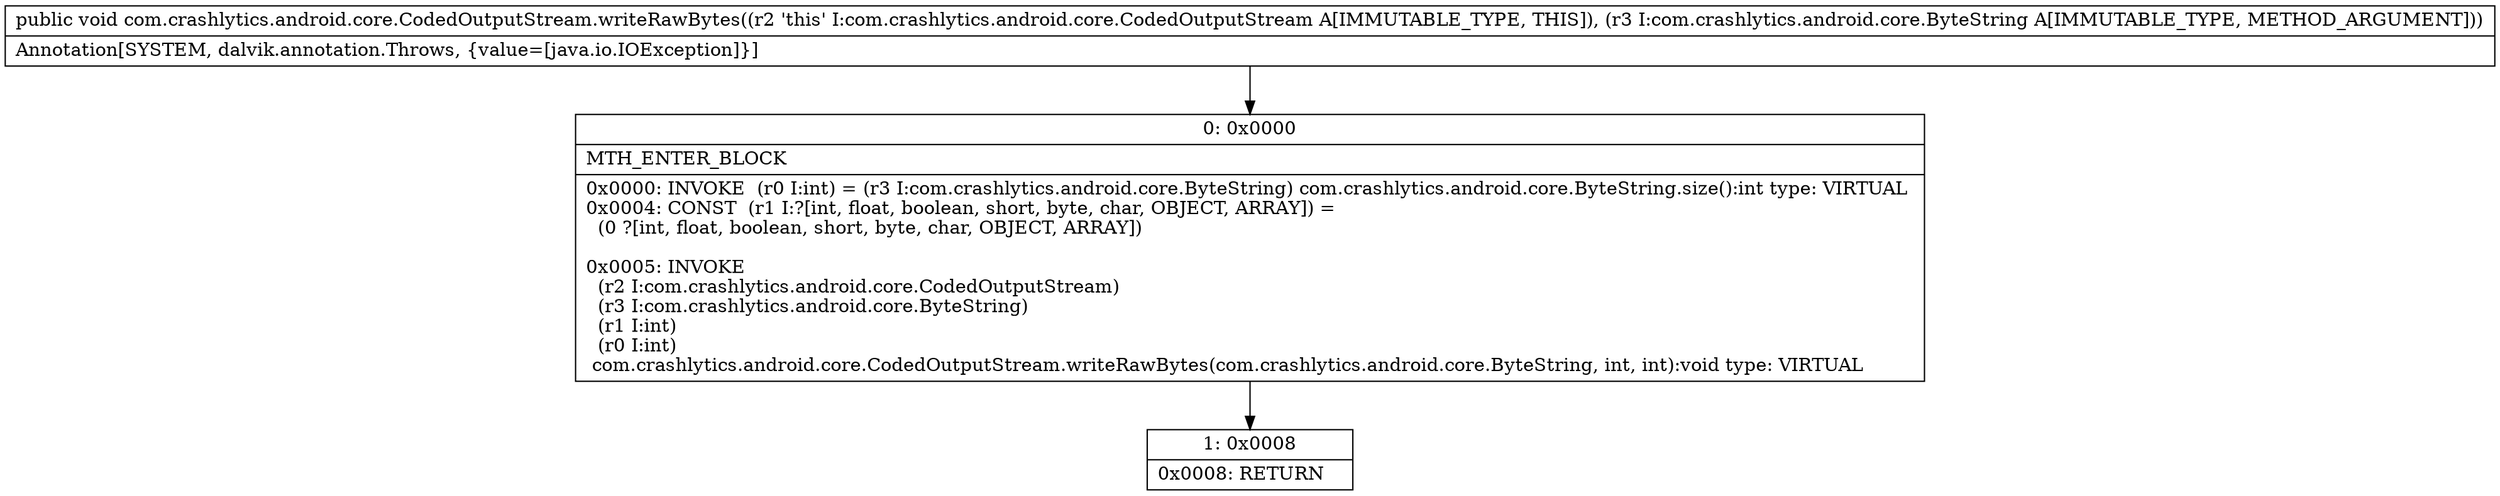 digraph "CFG forcom.crashlytics.android.core.CodedOutputStream.writeRawBytes(Lcom\/crashlytics\/android\/core\/ByteString;)V" {
Node_0 [shape=record,label="{0\:\ 0x0000|MTH_ENTER_BLOCK\l|0x0000: INVOKE  (r0 I:int) = (r3 I:com.crashlytics.android.core.ByteString) com.crashlytics.android.core.ByteString.size():int type: VIRTUAL \l0x0004: CONST  (r1 I:?[int, float, boolean, short, byte, char, OBJECT, ARRAY]) = \l  (0 ?[int, float, boolean, short, byte, char, OBJECT, ARRAY])\l \l0x0005: INVOKE  \l  (r2 I:com.crashlytics.android.core.CodedOutputStream)\l  (r3 I:com.crashlytics.android.core.ByteString)\l  (r1 I:int)\l  (r0 I:int)\l com.crashlytics.android.core.CodedOutputStream.writeRawBytes(com.crashlytics.android.core.ByteString, int, int):void type: VIRTUAL \l}"];
Node_1 [shape=record,label="{1\:\ 0x0008|0x0008: RETURN   \l}"];
MethodNode[shape=record,label="{public void com.crashlytics.android.core.CodedOutputStream.writeRawBytes((r2 'this' I:com.crashlytics.android.core.CodedOutputStream A[IMMUTABLE_TYPE, THIS]), (r3 I:com.crashlytics.android.core.ByteString A[IMMUTABLE_TYPE, METHOD_ARGUMENT]))  | Annotation[SYSTEM, dalvik.annotation.Throws, \{value=[java.io.IOException]\}]\l}"];
MethodNode -> Node_0;
Node_0 -> Node_1;
}


